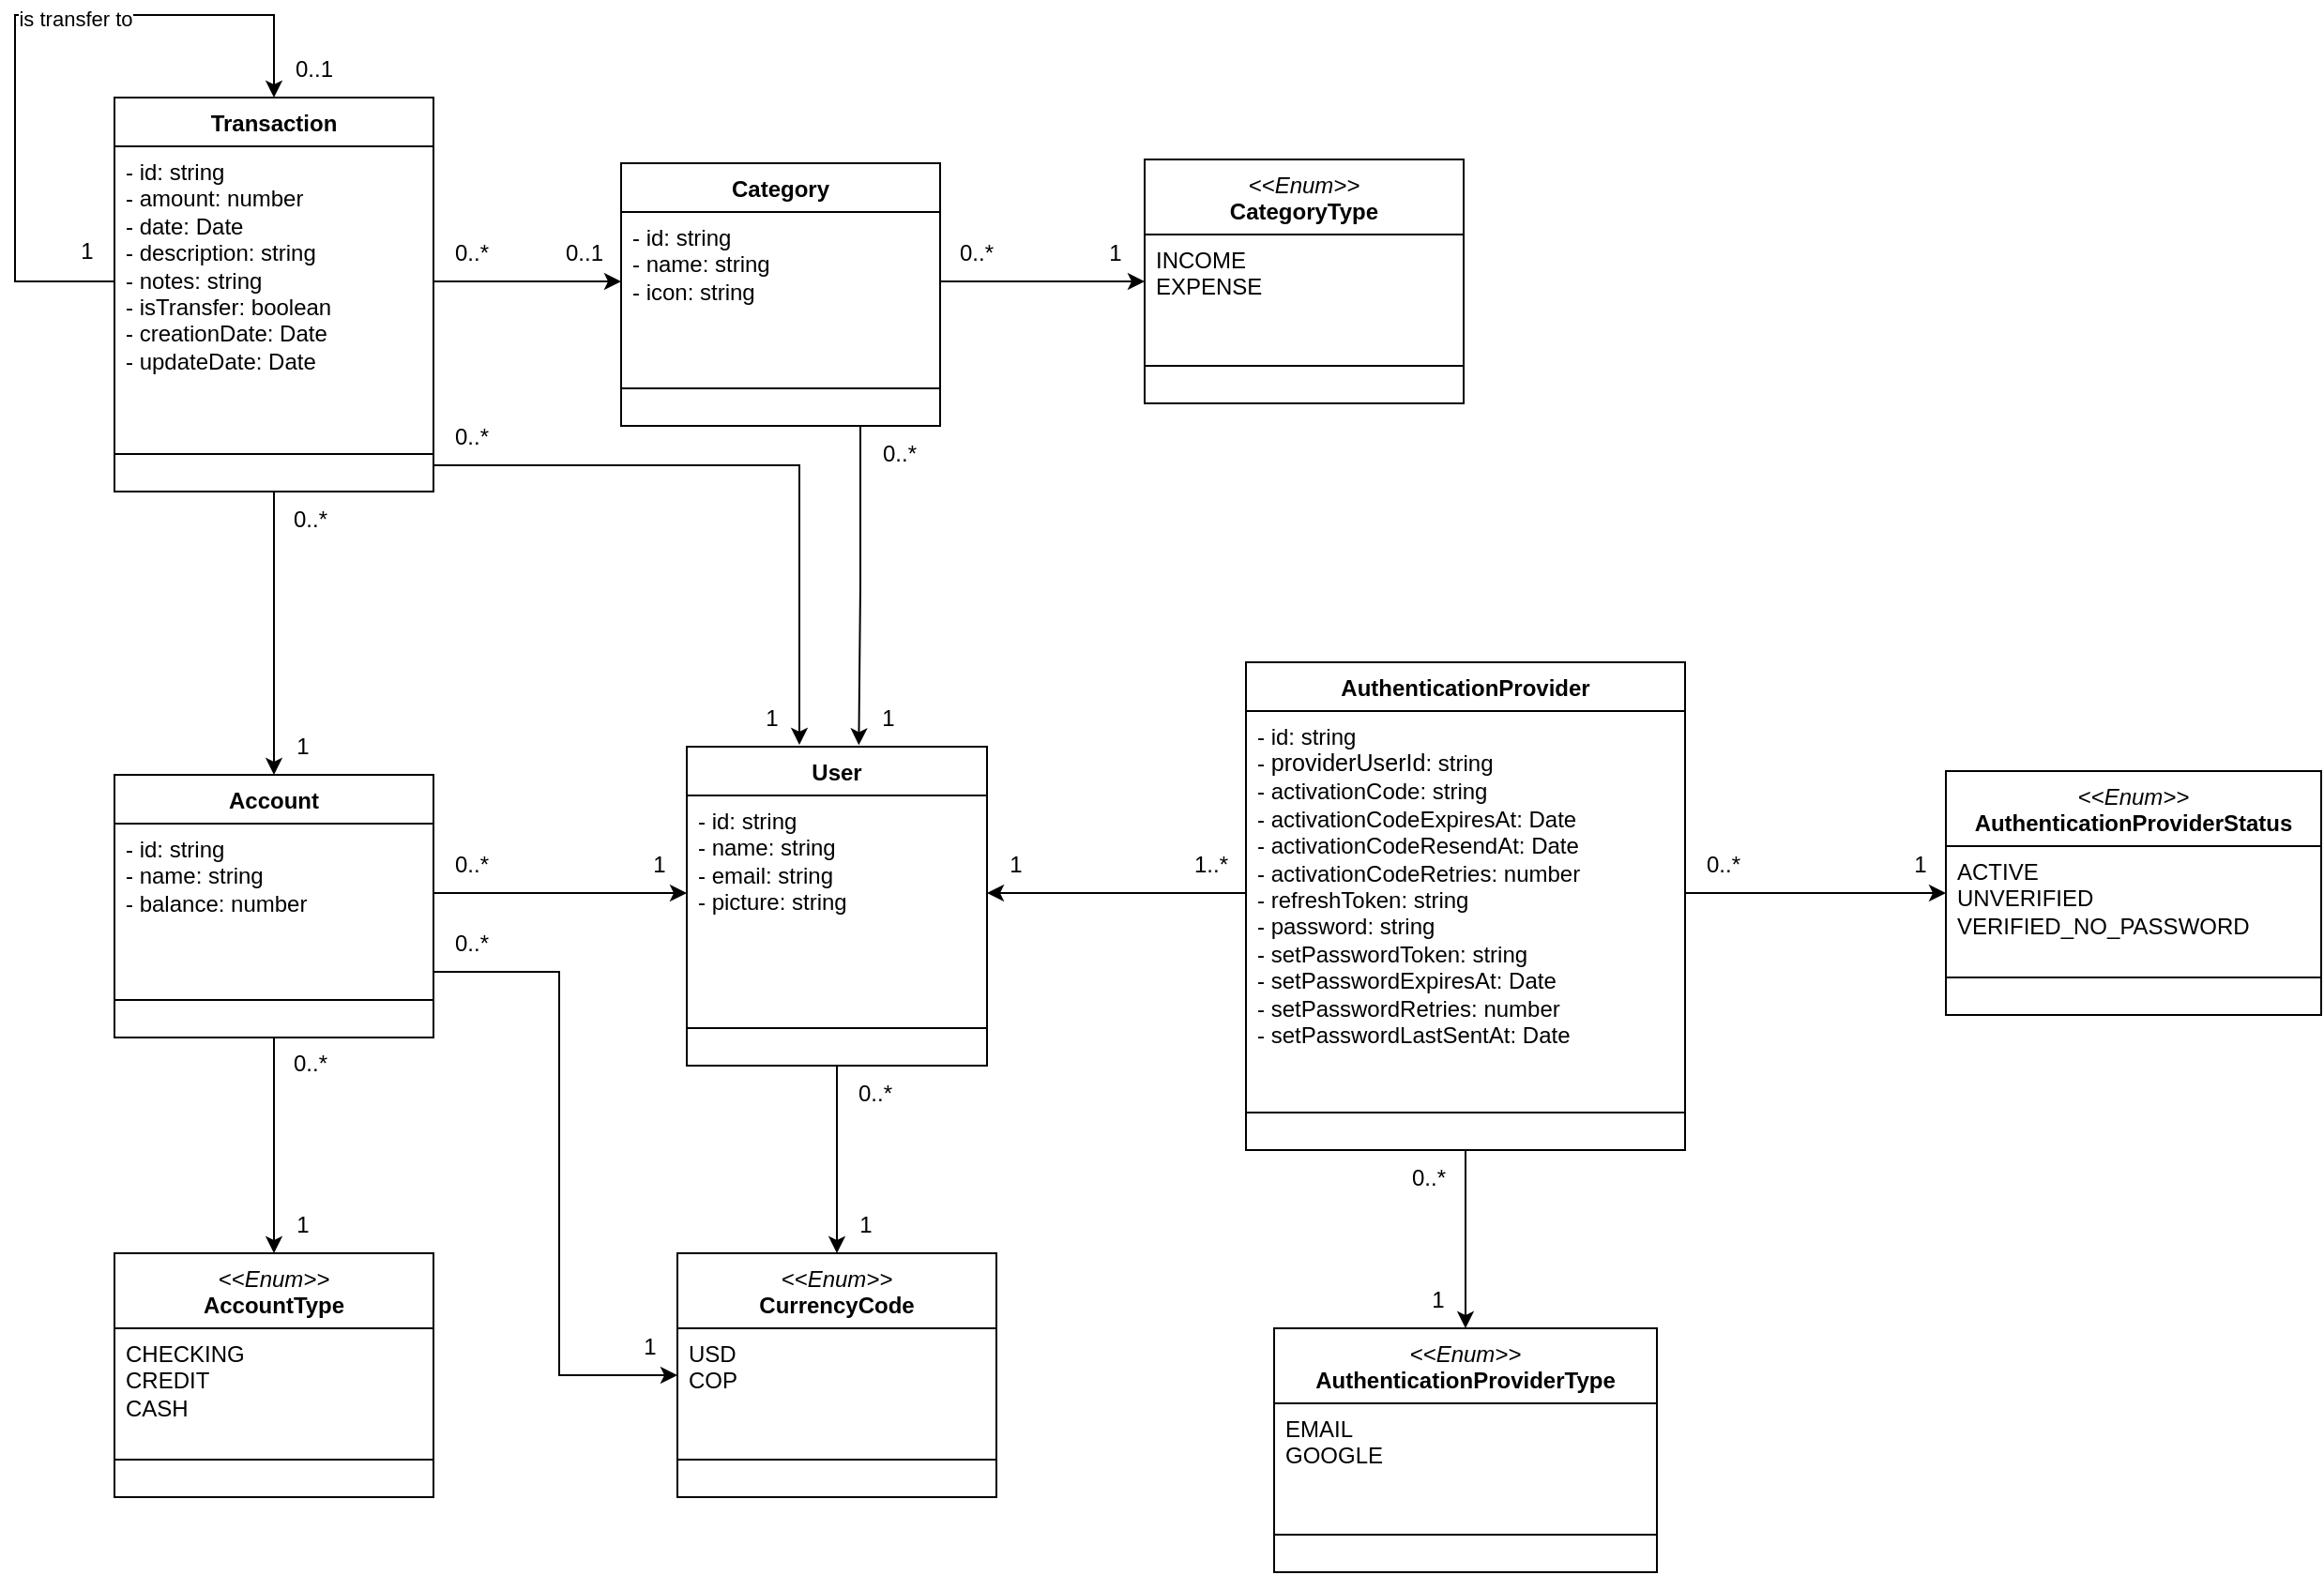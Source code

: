 <mxfile version="27.0.9">
  <diagram name="Page-1" id="EqEseUjB6EhwFP1imNWN">
    <mxGraphModel dx="1404" dy="866" grid="1" gridSize="10" guides="1" tooltips="1" connect="1" arrows="1" fold="1" page="1" pageScale="1" pageWidth="850" pageHeight="1100" background="none" math="0" shadow="0">
      <root>
        <mxCell id="0" />
        <mxCell id="1" parent="0" />
        <mxCell id="4IVgv2YwJj3yk9_aXbhd-1" value="Transaction" style="swimlane;fontStyle=1;align=center;verticalAlign=top;childLayout=stackLayout;horizontal=1;startSize=26;horizontalStack=0;resizeParent=1;resizeParentMax=0;resizeLast=0;collapsible=1;marginBottom=0;whiteSpace=wrap;html=1;" parent="1" vertex="1">
          <mxGeometry x="94" y="84" width="170" height="210" as="geometry" />
        </mxCell>
        <mxCell id="giLxtFIxru5S8UG1Ptxc-1" style="edgeStyle=orthogonalEdgeStyle;rounded=0;orthogonalLoop=1;jettySize=auto;html=1;entryX=0.5;entryY=0;entryDx=0;entryDy=0;endArrow=classic;startFill=0;endFill=1;" parent="4IVgv2YwJj3yk9_aXbhd-1" source="4IVgv2YwJj3yk9_aXbhd-2" target="4IVgv2YwJj3yk9_aXbhd-1" edge="1">
          <mxGeometry relative="1" as="geometry">
            <mxPoint x="-83" y="-104" as="targetPoint" />
            <Array as="points">
              <mxPoint x="-53" y="98" />
              <mxPoint x="-53" y="-44" />
              <mxPoint x="85" y="-44" />
            </Array>
          </mxGeometry>
        </mxCell>
        <mxCell id="giLxtFIxru5S8UG1Ptxc-4" value="is transfer to" style="edgeLabel;html=1;align=center;verticalAlign=middle;resizable=0;points=[];" parent="giLxtFIxru5S8UG1Ptxc-1" vertex="1" connectable="0">
          <mxGeometry x="0.204" y="-2" relative="1" as="geometry">
            <mxPoint as="offset" />
          </mxGeometry>
        </mxCell>
        <mxCell id="4IVgv2YwJj3yk9_aXbhd-2" value="- id: string&lt;div&gt;- amount: number&lt;/div&gt;&lt;div&gt;- date: Date&lt;/div&gt;&lt;div&gt;&lt;span style=&quot;background-color: transparent; color: light-dark(rgb(0, 0, 0), rgb(255, 255, 255));&quot;&gt;- description: string&lt;/span&gt;&lt;/div&gt;&lt;div&gt;- notes: string&lt;/div&gt;&lt;div&gt;- isTransfer: boolean&lt;/div&gt;&lt;div&gt;- creationDate: Date&lt;/div&gt;&lt;div&gt;-&amp;nbsp;updateDate: Date&lt;/div&gt;" style="text;strokeColor=none;fillColor=none;align=left;verticalAlign=top;spacingLeft=4;spacingRight=4;overflow=hidden;rotatable=0;points=[[0,0.5],[1,0.5]];portConstraint=eastwest;whiteSpace=wrap;html=1;" parent="4IVgv2YwJj3yk9_aXbhd-1" vertex="1">
          <mxGeometry y="26" width="170" height="144" as="geometry" />
        </mxCell>
        <mxCell id="4IVgv2YwJj3yk9_aXbhd-3" value="" style="line;strokeWidth=1;fillColor=none;align=left;verticalAlign=middle;spacingTop=-1;spacingLeft=3;spacingRight=3;rotatable=0;labelPosition=right;points=[];portConstraint=eastwest;strokeColor=inherit;" parent="4IVgv2YwJj3yk9_aXbhd-1" vertex="1">
          <mxGeometry y="170" width="170" height="40" as="geometry" />
        </mxCell>
        <mxCell id="4IVgv2YwJj3yk9_aXbhd-19" value="Category" style="swimlane;fontStyle=1;align=center;verticalAlign=top;childLayout=stackLayout;horizontal=1;startSize=26;horizontalStack=0;resizeParent=1;resizeParentMax=0;resizeLast=0;collapsible=1;marginBottom=0;whiteSpace=wrap;html=1;" parent="1" vertex="1">
          <mxGeometry x="364" y="119" width="170" height="140" as="geometry" />
        </mxCell>
        <mxCell id="4IVgv2YwJj3yk9_aXbhd-20" value="- id: string&lt;div&gt;- name: string&lt;/div&gt;&lt;div&gt;- icon: string&lt;/div&gt;" style="text;strokeColor=none;fillColor=none;align=left;verticalAlign=top;spacingLeft=4;spacingRight=4;overflow=hidden;rotatable=0;points=[[0,0.5],[1,0.5]];portConstraint=eastwest;whiteSpace=wrap;html=1;" parent="4IVgv2YwJj3yk9_aXbhd-19" vertex="1">
          <mxGeometry y="26" width="170" height="74" as="geometry" />
        </mxCell>
        <mxCell id="4IVgv2YwJj3yk9_aXbhd-21" value="" style="line;strokeWidth=1;fillColor=none;align=left;verticalAlign=middle;spacingTop=-1;spacingLeft=3;spacingRight=3;rotatable=0;labelPosition=right;points=[];portConstraint=eastwest;strokeColor=inherit;" parent="4IVgv2YwJj3yk9_aXbhd-19" vertex="1">
          <mxGeometry y="100" width="170" height="40" as="geometry" />
        </mxCell>
        <mxCell id="4IVgv2YwJj3yk9_aXbhd-22" style="edgeStyle=orthogonalEdgeStyle;rounded=0;orthogonalLoop=1;jettySize=auto;html=1;entryX=0;entryY=0.5;entryDx=0;entryDy=0;exitX=1;exitY=0.5;exitDx=0;exitDy=0;" parent="1" source="4IVgv2YwJj3yk9_aXbhd-2" target="4IVgv2YwJj3yk9_aXbhd-20" edge="1">
          <mxGeometry relative="1" as="geometry" />
        </mxCell>
        <mxCell id="4IVgv2YwJj3yk9_aXbhd-24" value="0..1" style="text;html=1;align=center;verticalAlign=middle;resizable=0;points=[];autosize=1;strokeColor=none;fillColor=none;" parent="1" vertex="1">
          <mxGeometry x="324" y="152" width="40" height="30" as="geometry" />
        </mxCell>
        <mxCell id="4IVgv2YwJj3yk9_aXbhd-49" style="edgeStyle=orthogonalEdgeStyle;rounded=0;orthogonalLoop=1;jettySize=auto;html=1;entryX=0.5;entryY=1;entryDx=0;entryDy=0;startArrow=classic;startFill=1;endArrow=none;endFill=0;exitX=0.5;exitY=0;exitDx=0;exitDy=0;" parent="1" source="E6XDSwYtZxgFJLBzwyTR-1" target="4IVgv2YwJj3yk9_aXbhd-1" edge="1">
          <mxGeometry relative="1" as="geometry">
            <mxPoint x="178.5" y="390" as="sourcePoint" />
          </mxGeometry>
        </mxCell>
        <mxCell id="4IVgv2YwJj3yk9_aXbhd-50" value="0..*" style="text;html=1;align=center;verticalAlign=middle;resizable=0;points=[];autosize=1;strokeColor=none;fillColor=none;" parent="1" vertex="1">
          <mxGeometry x="178" y="294" width="40" height="30" as="geometry" />
        </mxCell>
        <mxCell id="4IVgv2YwJj3yk9_aXbhd-55" value="0..*" style="text;html=1;align=center;verticalAlign=middle;resizable=0;points=[];autosize=1;strokeColor=none;fillColor=none;" parent="1" vertex="1">
          <mxGeometry x="264" y="152" width="40" height="30" as="geometry" />
        </mxCell>
        <mxCell id="4IVgv2YwJj3yk9_aXbhd-57" value="&lt;div&gt;&lt;i style=&quot;font-weight: 400;&quot;&gt;&amp;lt;&amp;lt;Enum&amp;gt;&amp;gt;&lt;/i&gt;&lt;br&gt;&lt;/div&gt;CategoryType" style="swimlane;fontStyle=1;align=center;verticalAlign=top;childLayout=stackLayout;horizontal=1;startSize=40;horizontalStack=0;resizeParent=1;resizeParentMax=0;resizeLast=0;collapsible=1;marginBottom=0;whiteSpace=wrap;html=1;" parent="1" vertex="1">
          <mxGeometry x="643" y="117" width="170" height="130" as="geometry">
            <mxRectangle x="205" y="40" width="130" height="30" as="alternateBounds" />
          </mxGeometry>
        </mxCell>
        <mxCell id="4IVgv2YwJj3yk9_aXbhd-58" value="&lt;div&gt;INCOME&lt;/div&gt;&lt;div&gt;EXPENSE&lt;/div&gt;" style="text;strokeColor=none;fillColor=none;align=left;verticalAlign=top;spacingLeft=4;spacingRight=4;overflow=hidden;rotatable=0;points=[[0,0.5],[1,0.5]];portConstraint=eastwest;whiteSpace=wrap;html=1;" parent="4IVgv2YwJj3yk9_aXbhd-57" vertex="1">
          <mxGeometry y="40" width="170" height="50" as="geometry" />
        </mxCell>
        <mxCell id="4IVgv2YwJj3yk9_aXbhd-59" value="" style="line;strokeWidth=1;fillColor=none;align=left;verticalAlign=middle;spacingTop=-1;spacingLeft=3;spacingRight=3;rotatable=0;labelPosition=right;points=[];portConstraint=eastwest;strokeColor=inherit;" parent="4IVgv2YwJj3yk9_aXbhd-57" vertex="1">
          <mxGeometry y="90" width="170" height="40" as="geometry" />
        </mxCell>
        <mxCell id="4IVgv2YwJj3yk9_aXbhd-63" value="&lt;div&gt;&lt;i style=&quot;font-weight: 400;&quot;&gt;&amp;lt;&amp;lt;Enum&amp;gt;&amp;gt;&lt;/i&gt;&lt;br&gt;&lt;/div&gt;CurrencyCode" style="swimlane;fontStyle=1;align=center;verticalAlign=top;childLayout=stackLayout;horizontal=1;startSize=40;horizontalStack=0;resizeParent=1;resizeParentMax=0;resizeLast=0;collapsible=1;marginBottom=0;whiteSpace=wrap;html=1;" parent="1" vertex="1">
          <mxGeometry x="394" y="700" width="170" height="130" as="geometry">
            <mxRectangle x="205" y="40" width="130" height="30" as="alternateBounds" />
          </mxGeometry>
        </mxCell>
        <mxCell id="4IVgv2YwJj3yk9_aXbhd-64" value="USD&lt;div&gt;COP&lt;/div&gt;" style="text;strokeColor=none;fillColor=none;align=left;verticalAlign=top;spacingLeft=4;spacingRight=4;overflow=hidden;rotatable=0;points=[[0,0.5],[1,0.5]];portConstraint=eastwest;whiteSpace=wrap;html=1;" parent="4IVgv2YwJj3yk9_aXbhd-63" vertex="1">
          <mxGeometry y="40" width="170" height="50" as="geometry" />
        </mxCell>
        <mxCell id="4IVgv2YwJj3yk9_aXbhd-65" value="" style="line;strokeWidth=1;fillColor=none;align=left;verticalAlign=middle;spacingTop=-1;spacingLeft=3;spacingRight=3;rotatable=0;labelPosition=right;points=[];portConstraint=eastwest;strokeColor=inherit;" parent="4IVgv2YwJj3yk9_aXbhd-63" vertex="1">
          <mxGeometry y="90" width="170" height="40" as="geometry" />
        </mxCell>
        <mxCell id="4IVgv2YwJj3yk9_aXbhd-67" value="1" style="text;html=1;align=center;verticalAlign=middle;resizable=0;points=[];autosize=1;strokeColor=none;fillColor=none;" parent="1" vertex="1">
          <mxGeometry x="364" y="735" width="30" height="30" as="geometry" />
        </mxCell>
        <mxCell id="4IVgv2YwJj3yk9_aXbhd-68" value="0..*" style="text;html=1;align=center;verticalAlign=middle;resizable=0;points=[];autosize=1;strokeColor=none;fillColor=none;" parent="1" vertex="1">
          <mxGeometry x="264" y="520" width="40" height="30" as="geometry" />
        </mxCell>
        <mxCell id="i_zmqgEO7VjL27VZgSfz-4" style="edgeStyle=orthogonalEdgeStyle;rounded=0;orthogonalLoop=1;jettySize=auto;html=1;" parent="1" source="E6XDSwYtZxgFJLBzwyTR-1" target="i_zmqgEO7VjL27VZgSfz-1" edge="1">
          <mxGeometry relative="1" as="geometry" />
        </mxCell>
        <mxCell id="E6XDSwYtZxgFJLBzwyTR-1" value="Account" style="swimlane;fontStyle=1;align=center;verticalAlign=top;childLayout=stackLayout;horizontal=1;startSize=26;horizontalStack=0;resizeParent=1;resizeParentMax=0;resizeLast=0;collapsible=1;marginBottom=0;whiteSpace=wrap;html=1;" parent="1" vertex="1">
          <mxGeometry x="94" y="445" width="170" height="140" as="geometry" />
        </mxCell>
        <mxCell id="E6XDSwYtZxgFJLBzwyTR-2" value="- id: string&lt;div&gt;- name: string&lt;br&gt;&lt;div&gt;- balance: number&lt;/div&gt;&lt;/div&gt;" style="text;strokeColor=none;fillColor=none;align=left;verticalAlign=top;spacingLeft=4;spacingRight=4;overflow=hidden;rotatable=0;points=[[0,0.5],[1,0.5]];portConstraint=eastwest;whiteSpace=wrap;html=1;" parent="E6XDSwYtZxgFJLBzwyTR-1" vertex="1">
          <mxGeometry y="26" width="170" height="74" as="geometry" />
        </mxCell>
        <mxCell id="E6XDSwYtZxgFJLBzwyTR-3" value="" style="line;strokeWidth=1;fillColor=none;align=left;verticalAlign=middle;spacingTop=-1;spacingLeft=3;spacingRight=3;rotatable=0;labelPosition=right;points=[];portConstraint=eastwest;strokeColor=inherit;" parent="E6XDSwYtZxgFJLBzwyTR-1" vertex="1">
          <mxGeometry y="100" width="170" height="40" as="geometry" />
        </mxCell>
        <mxCell id="E6XDSwYtZxgFJLBzwyTR-6" value="1" style="text;html=1;align=center;verticalAlign=middle;resizable=0;points=[];autosize=1;strokeColor=none;fillColor=none;" parent="1" vertex="1">
          <mxGeometry x="179" y="415" width="30" height="30" as="geometry" />
        </mxCell>
        <mxCell id="qzz9vTHvMLFRcsr79LCF-2" style="edgeStyle=orthogonalEdgeStyle;rounded=0;orthogonalLoop=1;jettySize=auto;html=1;exitX=0.5;exitY=1;exitDx=0;exitDy=0;entryX=0.5;entryY=0;entryDx=0;entryDy=0;" parent="1" source="E6XDSwYtZxgFJLBzwyTR-8" target="4IVgv2YwJj3yk9_aXbhd-63" edge="1">
          <mxGeometry relative="1" as="geometry" />
        </mxCell>
        <mxCell id="E6XDSwYtZxgFJLBzwyTR-8" value="User" style="swimlane;fontStyle=1;align=center;verticalAlign=top;childLayout=stackLayout;horizontal=1;startSize=26;horizontalStack=0;resizeParent=1;resizeParentMax=0;resizeLast=0;collapsible=1;marginBottom=0;whiteSpace=wrap;html=1;" parent="1" vertex="1">
          <mxGeometry x="399" y="430" width="160" height="170" as="geometry" />
        </mxCell>
        <mxCell id="E6XDSwYtZxgFJLBzwyTR-9" value="- id: string&lt;div&gt;- name: string&lt;br&gt;&lt;div&gt;- email: string&lt;/div&gt;&lt;/div&gt;&lt;div&gt;- picture: string&lt;/div&gt;" style="text;strokeColor=none;fillColor=none;align=left;verticalAlign=top;spacingLeft=4;spacingRight=4;overflow=hidden;rotatable=0;points=[[0,0.5],[1,0.5]];portConstraint=eastwest;whiteSpace=wrap;html=1;" parent="E6XDSwYtZxgFJLBzwyTR-8" vertex="1">
          <mxGeometry y="26" width="160" height="104" as="geometry" />
        </mxCell>
        <mxCell id="E6XDSwYtZxgFJLBzwyTR-10" value="" style="line;strokeWidth=1;fillColor=none;align=left;verticalAlign=middle;spacingTop=-1;spacingLeft=3;spacingRight=3;rotatable=0;labelPosition=right;points=[];portConstraint=eastwest;strokeColor=inherit;" parent="E6XDSwYtZxgFJLBzwyTR-8" vertex="1">
          <mxGeometry y="130" width="160" height="40" as="geometry" />
        </mxCell>
        <mxCell id="E6XDSwYtZxgFJLBzwyTR-13" value="0..*" style="text;html=1;align=center;verticalAlign=middle;resizable=0;points=[];autosize=1;strokeColor=none;fillColor=none;" parent="1" vertex="1">
          <mxGeometry x="264" y="478" width="40" height="30" as="geometry" />
        </mxCell>
        <mxCell id="E6XDSwYtZxgFJLBzwyTR-14" value="1" style="text;html=1;align=center;verticalAlign=middle;resizable=0;points=[];autosize=1;strokeColor=none;fillColor=none;" parent="1" vertex="1">
          <mxGeometry x="369" y="478" width="30" height="30" as="geometry" />
        </mxCell>
        <mxCell id="HKFmsxtZMBqY3XFtCL7B-4" style="edgeStyle=orthogonalEdgeStyle;rounded=0;orthogonalLoop=1;jettySize=auto;html=1;exitX=1;exitY=0.75;exitDx=0;exitDy=0;entryX=0;entryY=0.5;entryDx=0;entryDy=0;" parent="1" source="E6XDSwYtZxgFJLBzwyTR-1" target="4IVgv2YwJj3yk9_aXbhd-64" edge="1">
          <mxGeometry relative="1" as="geometry">
            <Array as="points">
              <mxPoint x="331" y="550" />
              <mxPoint x="331" y="765" />
            </Array>
          </mxGeometry>
        </mxCell>
        <mxCell id="HKFmsxtZMBqY3XFtCL7B-6" value="0..*" style="text;html=1;align=center;verticalAlign=middle;resizable=0;points=[];autosize=1;strokeColor=none;fillColor=none;" parent="1" vertex="1">
          <mxGeometry x="264" y="250" width="40" height="30" as="geometry" />
        </mxCell>
        <mxCell id="HKFmsxtZMBqY3XFtCL7B-7" value="1" style="text;html=1;align=center;verticalAlign=middle;resizable=0;points=[];autosize=1;strokeColor=none;fillColor=none;" parent="1" vertex="1">
          <mxGeometry x="429" y="400" width="30" height="30" as="geometry" />
        </mxCell>
        <mxCell id="Uoa0D3wc2wCWtFt8kNzC-2" value="1" style="text;html=1;align=center;verticalAlign=middle;resizable=0;points=[];autosize=1;strokeColor=none;fillColor=none;" parent="1" vertex="1">
          <mxGeometry x="491" y="400" width="30" height="30" as="geometry" />
        </mxCell>
        <mxCell id="Uoa0D3wc2wCWtFt8kNzC-3" value="0..*" style="text;html=1;align=center;verticalAlign=middle;resizable=0;points=[];autosize=1;strokeColor=none;fillColor=none;" parent="1" vertex="1">
          <mxGeometry x="492" y="259" width="40" height="30" as="geometry" />
        </mxCell>
        <mxCell id="ZD57u5LpEhazBJ8pezvG-1" value="&lt;div&gt;&lt;i style=&quot;font-weight: 400;&quot;&gt;&amp;lt;&amp;lt;Enum&amp;gt;&amp;gt;&lt;/i&gt;&lt;br&gt;&lt;/div&gt;AuthenticationProviderStatus" style="swimlane;fontStyle=1;align=center;verticalAlign=top;childLayout=stackLayout;horizontal=1;startSize=40;horizontalStack=0;resizeParent=1;resizeParentMax=0;resizeLast=0;collapsible=1;marginBottom=0;whiteSpace=wrap;html=1;" parent="1" vertex="1">
          <mxGeometry x="1070" y="443" width="200" height="130" as="geometry">
            <mxRectangle x="205" y="40" width="130" height="30" as="alternateBounds" />
          </mxGeometry>
        </mxCell>
        <mxCell id="ZD57u5LpEhazBJ8pezvG-2" value="&lt;div&gt;ACTIVE&lt;/div&gt;&lt;div&gt;UNVERIFIED&lt;/div&gt;&lt;div&gt;VERIFIED_NO_PASSWORD&lt;/div&gt;&lt;div&gt;&lt;br&gt;&lt;/div&gt;" style="text;strokeColor=none;fillColor=none;align=left;verticalAlign=top;spacingLeft=4;spacingRight=4;overflow=hidden;rotatable=0;points=[[0,0.5],[1,0.5]];portConstraint=eastwest;whiteSpace=wrap;html=1;" parent="ZD57u5LpEhazBJ8pezvG-1" vertex="1">
          <mxGeometry y="40" width="200" height="50" as="geometry" />
        </mxCell>
        <mxCell id="ZD57u5LpEhazBJ8pezvG-3" value="" style="line;strokeWidth=1;fillColor=none;align=left;verticalAlign=middle;spacingTop=-1;spacingLeft=3;spacingRight=3;rotatable=0;labelPosition=right;points=[];portConstraint=eastwest;strokeColor=inherit;" parent="ZD57u5LpEhazBJ8pezvG-1" vertex="1">
          <mxGeometry y="90" width="200" height="40" as="geometry" />
        </mxCell>
        <mxCell id="ZD57u5LpEhazBJ8pezvG-5" value="0..*" style="text;html=1;align=center;verticalAlign=middle;resizable=0;points=[];autosize=1;strokeColor=none;fillColor=none;" parent="1" vertex="1">
          <mxGeometry x="931" y="478" width="40" height="30" as="geometry" />
        </mxCell>
        <mxCell id="ZD57u5LpEhazBJ8pezvG-6" value="1" style="text;html=1;align=center;verticalAlign=middle;resizable=0;points=[];autosize=1;strokeColor=none;fillColor=none;" parent="1" vertex="1">
          <mxGeometry x="1041" y="478" width="30" height="30" as="geometry" />
        </mxCell>
        <mxCell id="GtB9pWS0f8hiLUgauO-V-2" style="edgeStyle=orthogonalEdgeStyle;rounded=0;orthogonalLoop=1;jettySize=auto;html=1;" parent="1" source="E6XDSwYtZxgFJLBzwyTR-2" target="E6XDSwYtZxgFJLBzwyTR-9" edge="1">
          <mxGeometry relative="1" as="geometry" />
        </mxCell>
        <mxCell id="p6ty_ED9nkUPZI39vZnu-7" style="edgeStyle=orthogonalEdgeStyle;rounded=0;orthogonalLoop=1;jettySize=auto;html=1;entryX=0.5;entryY=0;entryDx=0;entryDy=0;exitX=0.5;exitY=1;exitDx=0;exitDy=0;" parent="1" source="p6ty_ED9nkUPZI39vZnu-1" target="p6ty_ED9nkUPZI39vZnu-4" edge="1">
          <mxGeometry relative="1" as="geometry">
            <mxPoint x="815" y="690" as="sourcePoint" />
          </mxGeometry>
        </mxCell>
        <mxCell id="p6ty_ED9nkUPZI39vZnu-1" value="AuthenticationProvider" style="swimlane;fontStyle=1;align=center;verticalAlign=top;childLayout=stackLayout;horizontal=1;startSize=26;horizontalStack=0;resizeParent=1;resizeParentMax=0;resizeLast=0;collapsible=1;marginBottom=0;whiteSpace=wrap;html=1;" parent="1" vertex="1">
          <mxGeometry x="697" y="385" width="234" height="260" as="geometry" />
        </mxCell>
        <mxCell id="p6ty_ED9nkUPZI39vZnu-2" value="- id: string&lt;div&gt;&lt;div&gt;-&amp;nbsp;&lt;span style=&quot;font-family: var(--ds-font-family-code); font-size: 12.573px; background-color: transparent; color: light-dark(rgb(0, 0, 0), rgb(255, 255, 255));&quot;&gt;providerUserId&lt;/span&gt;&lt;span style=&quot;background-color: transparent; color: light-dark(rgb(0, 0, 0), rgb(255, 255, 255));&quot;&gt;: string&lt;/span&gt;&lt;br&gt;&lt;/div&gt;&lt;/div&gt;&lt;div&gt;&lt;div&gt;- activationCode: string&lt;/div&gt;&lt;div&gt;- activationCodeExpiresAt: Date&lt;/div&gt;&lt;div&gt;- activationCodeResendAt: Date&lt;/div&gt;&lt;div&gt;- activationCodeRetries: number&lt;/div&gt;&lt;/div&gt;&lt;div&gt;- refreshToken: string&lt;/div&gt;&lt;div&gt;- password: string&lt;/div&gt;&lt;div&gt;- setPasswordToken: string&lt;br&gt;&lt;div&gt;- setPasswordExpiresAt: Date&lt;/div&gt;&lt;div&gt;- setPasswordRetries: number&lt;/div&gt;&lt;div&gt;- setPasswordLastSentAt: Date&lt;/div&gt;&lt;/div&gt;" style="text;strokeColor=none;fillColor=none;align=left;verticalAlign=top;spacingLeft=4;spacingRight=4;overflow=hidden;rotatable=0;points=[[0,0.5],[1,0.5]];portConstraint=eastwest;whiteSpace=wrap;html=1;" parent="p6ty_ED9nkUPZI39vZnu-1" vertex="1">
          <mxGeometry y="26" width="234" height="194" as="geometry" />
        </mxCell>
        <mxCell id="p6ty_ED9nkUPZI39vZnu-3" value="" style="line;strokeWidth=1;fillColor=none;align=left;verticalAlign=middle;spacingTop=-1;spacingLeft=3;spacingRight=3;rotatable=0;labelPosition=right;points=[];portConstraint=eastwest;strokeColor=inherit;" parent="p6ty_ED9nkUPZI39vZnu-1" vertex="1">
          <mxGeometry y="220" width="234" height="40" as="geometry" />
        </mxCell>
        <mxCell id="p6ty_ED9nkUPZI39vZnu-4" value="&lt;div&gt;&lt;i style=&quot;font-weight: 400;&quot;&gt;&amp;lt;&amp;lt;Enum&amp;gt;&amp;gt;&lt;/i&gt;&lt;br&gt;&lt;/div&gt;Authentication&lt;span style=&quot;background-color: transparent; color: light-dark(rgb(0, 0, 0), rgb(255, 255, 255));&quot;&gt;ProviderType&lt;/span&gt;" style="swimlane;fontStyle=1;align=center;verticalAlign=top;childLayout=stackLayout;horizontal=1;startSize=40;horizontalStack=0;resizeParent=1;resizeParentMax=0;resizeLast=0;collapsible=1;marginBottom=0;whiteSpace=wrap;html=1;" parent="1" vertex="1">
          <mxGeometry x="712" y="740" width="204" height="130" as="geometry">
            <mxRectangle x="205" y="40" width="130" height="30" as="alternateBounds" />
          </mxGeometry>
        </mxCell>
        <mxCell id="p6ty_ED9nkUPZI39vZnu-5" value="&lt;div&gt;EMAIL&lt;/div&gt;&lt;div&gt;GOOGLE&lt;/div&gt;" style="text;strokeColor=none;fillColor=none;align=left;verticalAlign=top;spacingLeft=4;spacingRight=4;overflow=hidden;rotatable=0;points=[[0,0.5],[1,0.5]];portConstraint=eastwest;whiteSpace=wrap;html=1;" parent="p6ty_ED9nkUPZI39vZnu-4" vertex="1">
          <mxGeometry y="40" width="204" height="50" as="geometry" />
        </mxCell>
        <mxCell id="p6ty_ED9nkUPZI39vZnu-6" value="" style="line;strokeWidth=1;fillColor=none;align=left;verticalAlign=middle;spacingTop=-1;spacingLeft=3;spacingRight=3;rotatable=0;labelPosition=right;points=[];portConstraint=eastwest;strokeColor=inherit;" parent="p6ty_ED9nkUPZI39vZnu-4" vertex="1">
          <mxGeometry y="90" width="204" height="40" as="geometry" />
        </mxCell>
        <mxCell id="p6ty_ED9nkUPZI39vZnu-8" value="1" style="text;html=1;align=center;verticalAlign=middle;resizable=0;points=[];autosize=1;strokeColor=none;fillColor=none;" parent="1" vertex="1">
          <mxGeometry x="784" y="710" width="30" height="30" as="geometry" />
        </mxCell>
        <mxCell id="p6ty_ED9nkUPZI39vZnu-9" value="0..*" style="text;html=1;align=center;verticalAlign=middle;resizable=0;points=[];autosize=1;strokeColor=none;fillColor=none;" parent="1" vertex="1">
          <mxGeometry x="774" y="645" width="40" height="30" as="geometry" />
        </mxCell>
        <mxCell id="p6ty_ED9nkUPZI39vZnu-10" style="edgeStyle=orthogonalEdgeStyle;rounded=0;orthogonalLoop=1;jettySize=auto;html=1;exitX=0;exitY=0.5;exitDx=0;exitDy=0;entryX=1;entryY=0.5;entryDx=0;entryDy=0;" parent="1" source="p6ty_ED9nkUPZI39vZnu-2" target="E6XDSwYtZxgFJLBzwyTR-9" edge="1">
          <mxGeometry relative="1" as="geometry" />
        </mxCell>
        <mxCell id="p6ty_ED9nkUPZI39vZnu-11" value="1" style="text;html=1;align=center;verticalAlign=middle;resizable=0;points=[];autosize=1;strokeColor=none;fillColor=none;" parent="1" vertex="1">
          <mxGeometry x="559" y="478" width="30" height="30" as="geometry" />
        </mxCell>
        <mxCell id="p6ty_ED9nkUPZI39vZnu-12" value="1..*" style="text;html=1;align=center;verticalAlign=middle;resizable=0;points=[];autosize=1;strokeColor=none;fillColor=none;" parent="1" vertex="1">
          <mxGeometry x="658" y="478" width="40" height="30" as="geometry" />
        </mxCell>
        <mxCell id="Zyi1jI88KUTKUBiFstPU-3" style="edgeStyle=orthogonalEdgeStyle;rounded=0;orthogonalLoop=1;jettySize=auto;html=1;exitX=0.75;exitY=1;exitDx=0;exitDy=0;entryX=0.573;entryY=-0.005;entryDx=0;entryDy=0;entryPerimeter=0;" parent="1" source="4IVgv2YwJj3yk9_aXbhd-19" target="E6XDSwYtZxgFJLBzwyTR-8" edge="1">
          <mxGeometry relative="1" as="geometry">
            <mxPoint x="491" y="380" as="targetPoint" />
          </mxGeometry>
        </mxCell>
        <mxCell id="21RGkuv4sAFXuKDQ0Lcb-1" style="edgeStyle=orthogonalEdgeStyle;rounded=0;orthogonalLoop=1;jettySize=auto;html=1;entryX=0;entryY=0.5;entryDx=0;entryDy=0;" parent="1" source="p6ty_ED9nkUPZI39vZnu-2" target="ZD57u5LpEhazBJ8pezvG-2" edge="1">
          <mxGeometry relative="1" as="geometry" />
        </mxCell>
        <mxCell id="0h29m-L7SLsWld9X3bA5-1" style="edgeStyle=orthogonalEdgeStyle;rounded=0;orthogonalLoop=1;jettySize=auto;html=1;exitX=1;exitY=0.5;exitDx=0;exitDy=0;entryX=0.375;entryY=-0.006;entryDx=0;entryDy=0;entryPerimeter=0;" parent="1" source="4IVgv2YwJj3yk9_aXbhd-2" target="E6XDSwYtZxgFJLBzwyTR-8" edge="1">
          <mxGeometry relative="1" as="geometry">
            <Array as="points">
              <mxPoint x="264" y="280" />
              <mxPoint x="459" y="280" />
            </Array>
          </mxGeometry>
        </mxCell>
        <mxCell id="i_zmqgEO7VjL27VZgSfz-1" value="&lt;div&gt;&lt;i style=&quot;font-weight: 400;&quot;&gt;&amp;lt;&amp;lt;Enum&amp;gt;&amp;gt;&lt;/i&gt;&lt;br&gt;&lt;/div&gt;AccountType" style="swimlane;fontStyle=1;align=center;verticalAlign=top;childLayout=stackLayout;horizontal=1;startSize=40;horizontalStack=0;resizeParent=1;resizeParentMax=0;resizeLast=0;collapsible=1;marginBottom=0;whiteSpace=wrap;html=1;" parent="1" vertex="1">
          <mxGeometry x="94" y="700" width="170" height="130" as="geometry">
            <mxRectangle x="205" y="40" width="130" height="30" as="alternateBounds" />
          </mxGeometry>
        </mxCell>
        <mxCell id="i_zmqgEO7VjL27VZgSfz-2" value="CHECKING&lt;div&gt;CREDIT&lt;/div&gt;&lt;div&gt;CASH&lt;/div&gt;" style="text;strokeColor=none;fillColor=none;align=left;verticalAlign=top;spacingLeft=4;spacingRight=4;overflow=hidden;rotatable=0;points=[[0,0.5],[1,0.5]];portConstraint=eastwest;whiteSpace=wrap;html=1;" parent="i_zmqgEO7VjL27VZgSfz-1" vertex="1">
          <mxGeometry y="40" width="170" height="50" as="geometry" />
        </mxCell>
        <mxCell id="i_zmqgEO7VjL27VZgSfz-3" value="" style="line;strokeWidth=1;fillColor=none;align=left;verticalAlign=middle;spacingTop=-1;spacingLeft=3;spacingRight=3;rotatable=0;labelPosition=right;points=[];portConstraint=eastwest;strokeColor=inherit;" parent="i_zmqgEO7VjL27VZgSfz-1" vertex="1">
          <mxGeometry y="90" width="170" height="40" as="geometry" />
        </mxCell>
        <mxCell id="i_zmqgEO7VjL27VZgSfz-5" value="1" style="text;html=1;align=center;verticalAlign=middle;resizable=0;points=[];autosize=1;strokeColor=none;fillColor=none;" parent="1" vertex="1">
          <mxGeometry x="179" y="670" width="30" height="30" as="geometry" />
        </mxCell>
        <mxCell id="i_zmqgEO7VjL27VZgSfz-6" value="0..*" style="text;html=1;align=center;verticalAlign=middle;resizable=0;points=[];autosize=1;strokeColor=none;fillColor=none;" parent="1" vertex="1">
          <mxGeometry x="178" y="584" width="40" height="30" as="geometry" />
        </mxCell>
        <mxCell id="XWxssrTGbIHwClmgR3RE-1" style="edgeStyle=orthogonalEdgeStyle;rounded=0;orthogonalLoop=1;jettySize=auto;html=1;entryX=0;entryY=0.5;entryDx=0;entryDy=0;" parent="1" source="4IVgv2YwJj3yk9_aXbhd-20" target="4IVgv2YwJj3yk9_aXbhd-58" edge="1">
          <mxGeometry relative="1" as="geometry" />
        </mxCell>
        <mxCell id="XWxssrTGbIHwClmgR3RE-3" value="1" style="text;html=1;align=center;verticalAlign=middle;resizable=0;points=[];autosize=1;strokeColor=none;fillColor=none;" parent="1" vertex="1">
          <mxGeometry x="612" y="152" width="30" height="30" as="geometry" />
        </mxCell>
        <mxCell id="XWxssrTGbIHwClmgR3RE-4" value="0..*" style="text;html=1;align=center;verticalAlign=middle;resizable=0;points=[];autosize=1;strokeColor=none;fillColor=none;" parent="1" vertex="1">
          <mxGeometry x="533" y="152" width="40" height="30" as="geometry" />
        </mxCell>
        <mxCell id="giLxtFIxru5S8UG1Ptxc-2" value="1" style="text;html=1;align=center;verticalAlign=middle;resizable=0;points=[];autosize=1;strokeColor=none;fillColor=none;" parent="1" vertex="1">
          <mxGeometry x="64" y="151" width="30" height="30" as="geometry" />
        </mxCell>
        <mxCell id="giLxtFIxru5S8UG1Ptxc-3" value="0..1" style="text;html=1;align=center;verticalAlign=middle;resizable=0;points=[];autosize=1;strokeColor=none;fillColor=none;" parent="1" vertex="1">
          <mxGeometry x="180" y="54" width="40" height="30" as="geometry" />
        </mxCell>
        <mxCell id="qzz9vTHvMLFRcsr79LCF-3" value="1" style="text;html=1;align=center;verticalAlign=middle;resizable=0;points=[];autosize=1;strokeColor=none;fillColor=none;" parent="1" vertex="1">
          <mxGeometry x="479" y="670" width="30" height="30" as="geometry" />
        </mxCell>
        <mxCell id="qzz9vTHvMLFRcsr79LCF-4" value="0..*" style="text;html=1;align=center;verticalAlign=middle;resizable=0;points=[];autosize=1;strokeColor=none;fillColor=none;" parent="1" vertex="1">
          <mxGeometry x="479" y="600" width="40" height="30" as="geometry" />
        </mxCell>
      </root>
    </mxGraphModel>
  </diagram>
</mxfile>
